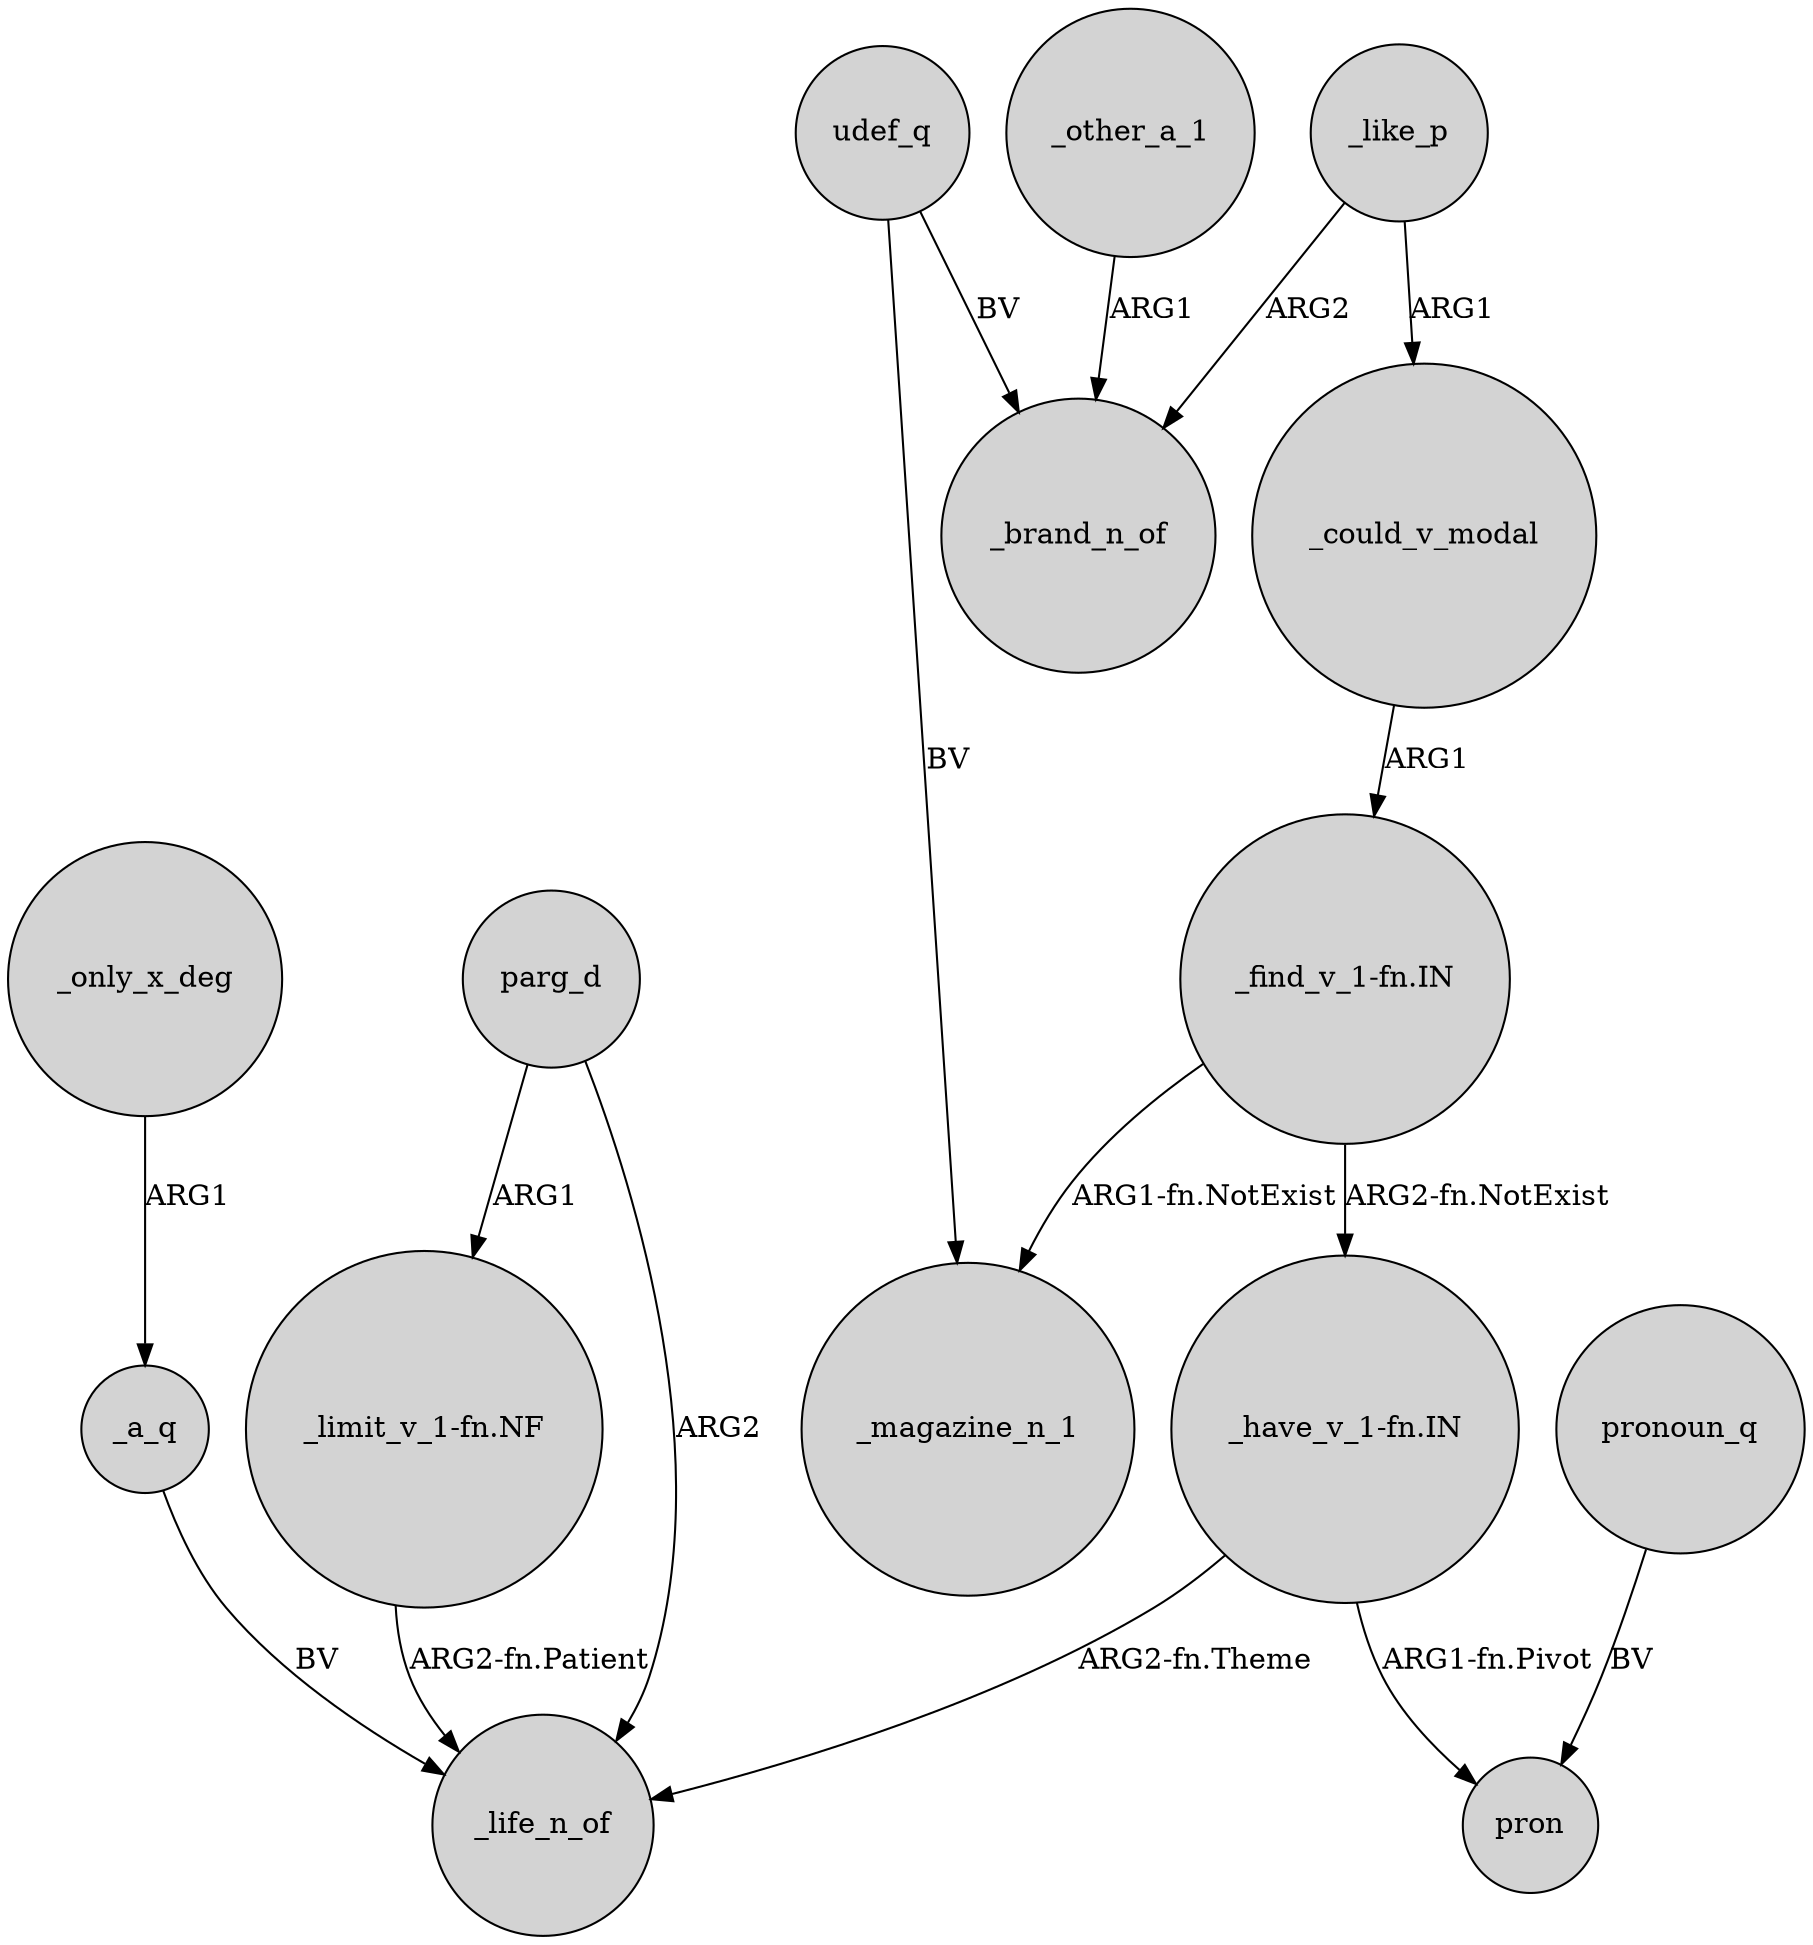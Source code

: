digraph {
	node [shape=circle style=filled]
	"_have_v_1-fn.IN" -> _life_n_of [label="ARG2-fn.Theme"]
	"_find_v_1-fn.IN" -> "_have_v_1-fn.IN" [label="ARG2-fn.NotExist"]
	udef_q -> _magazine_n_1 [label=BV]
	pronoun_q -> pron [label=BV]
	_a_q -> _life_n_of [label=BV]
	"_have_v_1-fn.IN" -> pron [label="ARG1-fn.Pivot"]
	parg_d -> "_limit_v_1-fn.NF" [label=ARG1]
	_like_p -> _could_v_modal [label=ARG1]
	"_find_v_1-fn.IN" -> _magazine_n_1 [label="ARG1-fn.NotExist"]
	_only_x_deg -> _a_q [label=ARG1]
	_other_a_1 -> _brand_n_of [label=ARG1]
	parg_d -> _life_n_of [label=ARG2]
	_could_v_modal -> "_find_v_1-fn.IN" [label=ARG1]
	udef_q -> _brand_n_of [label=BV]
	"_limit_v_1-fn.NF" -> _life_n_of [label="ARG2-fn.Patient"]
	_like_p -> _brand_n_of [label=ARG2]
}
